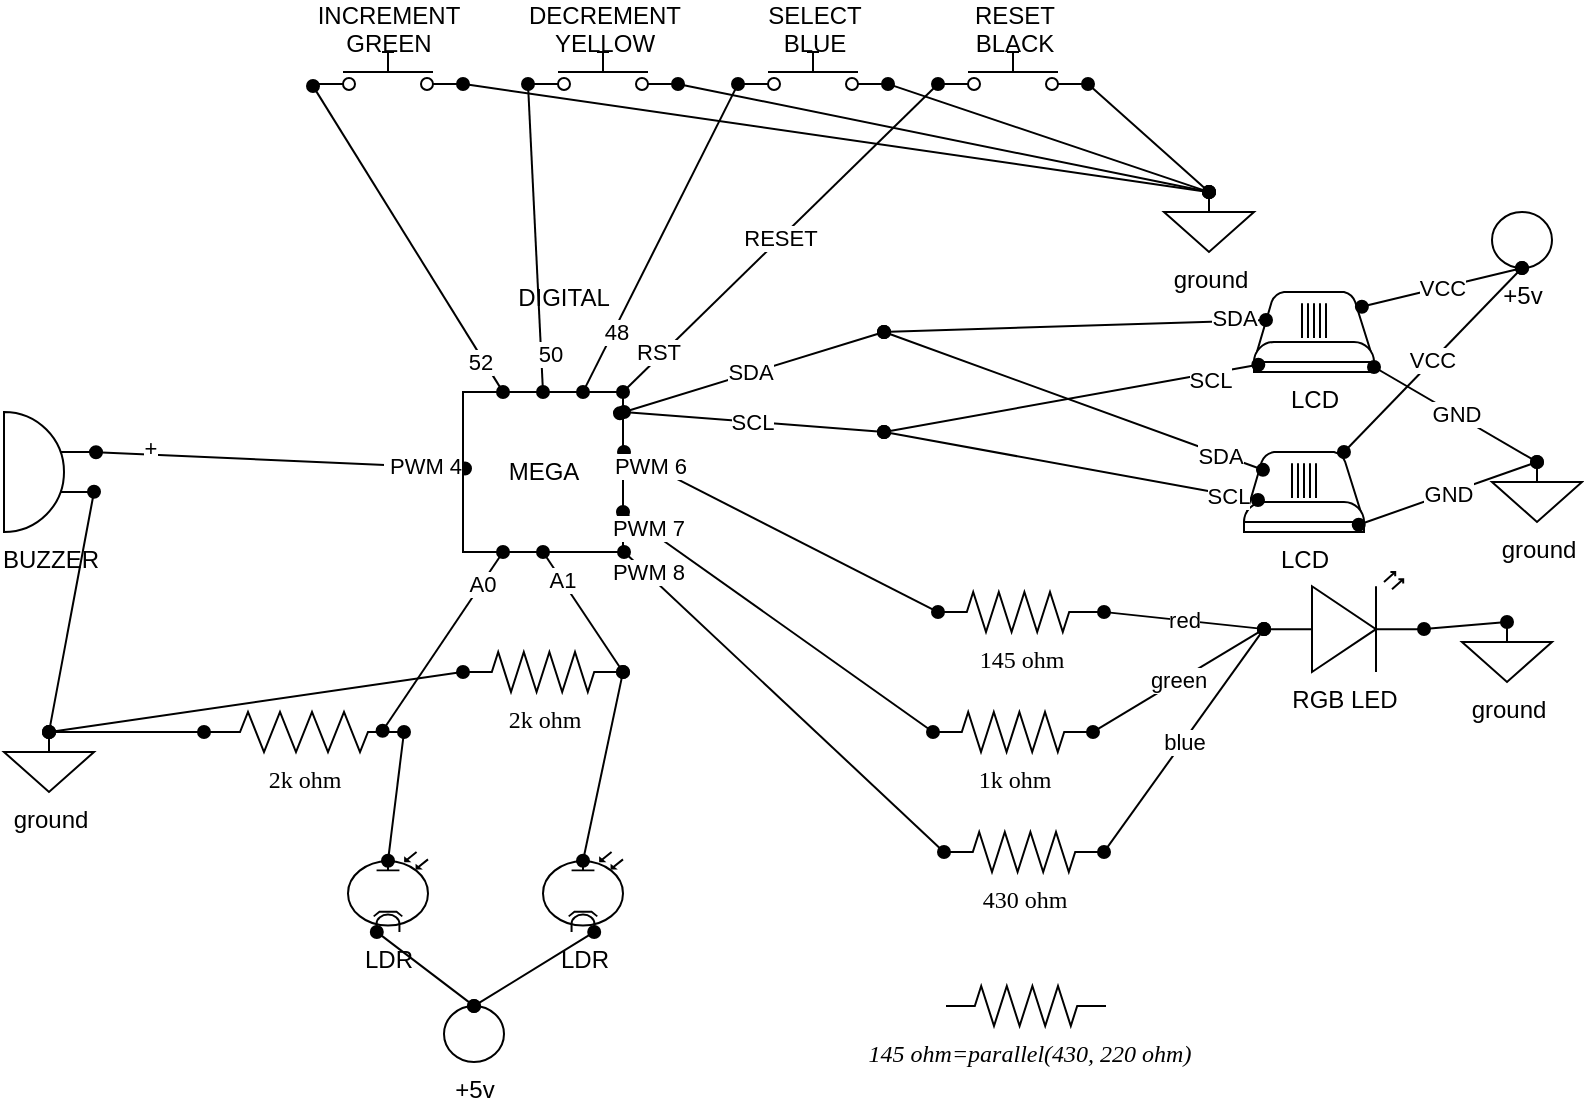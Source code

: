 <mxfile version="26.0.7">
  <diagram name="Page-1" id="7e0a89b8-554c-2b80-1dc8-d5c74ca68de4">
    <mxGraphModel dx="786" dy="455" grid="1" gridSize="10" guides="1" tooltips="1" connect="1" arrows="1" fold="1" page="1" pageScale="1" pageWidth="1100" pageHeight="850" background="none" math="0" shadow="0">
      <root>
        <mxCell id="0" />
        <mxCell id="1" parent="0" />
        <mxCell id="hghtYMn4fOt6xb_53WXP-1" value="MEGA" style="whiteSpace=wrap;html=1;aspect=fixed;" parent="1" vertex="1">
          <mxGeometry x="269.5" y="210" width="80" height="80" as="geometry" />
        </mxCell>
        <mxCell id="hghtYMn4fOt6xb_53WXP-10" value="" style="rounded=0;orthogonalLoop=1;jettySize=auto;html=1;startArrow=oval;startFill=1;endArrow=oval;endFill=1;exitX=0;exitY=0.8;exitDx=0;exitDy=0;entryX=0.25;entryY=0;entryDx=0;entryDy=0;" parent="1" target="hghtYMn4fOt6xb_53WXP-1" edge="1">
          <mxGeometry x="0.05" y="-5" relative="1" as="geometry">
            <mxPoint x="194.5" y="57" as="sourcePoint" />
            <mxPoint x="290" y="190" as="targetPoint" />
            <mxPoint as="offset" />
          </mxGeometry>
        </mxCell>
        <mxCell id="hghtYMn4fOt6xb_53WXP-89" value="52" style="edgeLabel;html=1;align=center;verticalAlign=middle;resizable=0;points=[];" parent="hghtYMn4fOt6xb_53WXP-10" vertex="1" connectable="0">
          <mxGeometry x="0.785" y="-2" relative="1" as="geometry">
            <mxPoint as="offset" />
          </mxGeometry>
        </mxCell>
        <mxCell id="hghtYMn4fOt6xb_53WXP-3" value="INCREMENT&lt;div&gt;GREEN&lt;br&gt;&lt;div&gt;&lt;br&gt;&lt;/div&gt;&lt;div&gt;&lt;br&gt;&lt;/div&gt;&lt;div&gt;&lt;br&gt;&lt;/div&gt;&lt;/div&gt;" style="html=1;shape=mxgraph.electrical.electro-mechanical.pushbutton;aspect=fixed;elSwitchState=off;" parent="1" vertex="1">
          <mxGeometry x="194.5" y="40" width="75" height="20" as="geometry" />
        </mxCell>
        <mxCell id="hghtYMn4fOt6xb_53WXP-4" value="DECREMENT&lt;div&gt;YELLOW&lt;br&gt;&lt;div&gt;&lt;br&gt;&lt;/div&gt;&lt;div&gt;&lt;br&gt;&lt;/div&gt;&lt;div&gt;&lt;br&gt;&lt;/div&gt;&lt;/div&gt;" style="html=1;shape=mxgraph.electrical.electro-mechanical.pushbutton;aspect=fixed;elSwitchState=off;" parent="1" vertex="1">
          <mxGeometry x="302" y="40" width="75" height="20" as="geometry" />
        </mxCell>
        <mxCell id="hghtYMn4fOt6xb_53WXP-5" value="SELECT&lt;div&gt;BLUE&lt;/div&gt;&lt;div&gt;&lt;br&gt;&lt;/div&gt;&lt;div&gt;&lt;br&gt;&lt;/div&gt;&lt;div&gt;&lt;br&gt;&lt;/div&gt;" style="html=1;shape=mxgraph.electrical.electro-mechanical.pushbutton;aspect=fixed;elSwitchState=off;" parent="1" vertex="1">
          <mxGeometry x="407" y="40" width="75" height="20" as="geometry" />
        </mxCell>
        <mxCell id="hghtYMn4fOt6xb_53WXP-6" value="RESET&lt;div&gt;BLACK&lt;/div&gt;&lt;div&gt;&lt;br&gt;&lt;/div&gt;&lt;div&gt;&lt;br&gt;&lt;/div&gt;&lt;div&gt;&lt;br&gt;&lt;/div&gt;" style="html=1;shape=mxgraph.electrical.electro-mechanical.pushbutton;aspect=fixed;elSwitchState=off;" parent="1" vertex="1">
          <mxGeometry x="507" y="40" width="75" height="20" as="geometry" />
        </mxCell>
        <mxCell id="hghtYMn4fOt6xb_53WXP-7" value="LCD" style="verticalLabelPosition=bottom;html=1;verticalAlign=top;align=center;shape=mxgraph.floorplan.crt_tv;" parent="1" vertex="1">
          <mxGeometry x="660" y="240" width="60" height="40" as="geometry" />
        </mxCell>
        <mxCell id="hghtYMn4fOt6xb_53WXP-8" value="LCD" style="verticalLabelPosition=bottom;html=1;verticalAlign=top;align=center;shape=mxgraph.floorplan.crt_tv;" parent="1" vertex="1">
          <mxGeometry x="665" y="160" width="60" height="40" as="geometry" />
        </mxCell>
        <mxCell id="hghtYMn4fOt6xb_53WXP-9" style="rounded=0;orthogonalLoop=1;jettySize=auto;html=1;exitX=1;exitY=0.8;exitDx=0;exitDy=0;entryX=0.5;entryY=0;entryDx=0;entryDy=0;entryPerimeter=0;startArrow=oval;startFill=1;endArrow=oval;endFill=1;" parent="1" source="hghtYMn4fOt6xb_53WXP-3" target="hghtYMn4fOt6xb_53WXP-12" edge="1">
          <mxGeometry relative="1" as="geometry" />
        </mxCell>
        <mxCell id="hghtYMn4fOt6xb_53WXP-12" value="ground" style="pointerEvents=1;verticalLabelPosition=bottom;shadow=0;dashed=0;align=center;html=1;verticalAlign=top;shape=mxgraph.electrical.signal_sources.signal_ground;" parent="1" vertex="1">
          <mxGeometry x="620" y="110" width="45" height="30" as="geometry" />
        </mxCell>
        <mxCell id="hghtYMn4fOt6xb_53WXP-13" style="rounded=0;orthogonalLoop=1;jettySize=auto;html=1;exitX=1;exitY=0.8;exitDx=0;exitDy=0;entryX=0.5;entryY=0;entryDx=0;entryDy=0;entryPerimeter=0;startArrow=oval;startFill=1;endArrow=oval;endFill=1;" parent="1" source="hghtYMn4fOt6xb_53WXP-4" target="hghtYMn4fOt6xb_53WXP-12" edge="1">
          <mxGeometry relative="1" as="geometry" />
        </mxCell>
        <mxCell id="hghtYMn4fOt6xb_53WXP-14" style="rounded=0;orthogonalLoop=1;jettySize=auto;html=1;entryX=0.5;entryY=0;entryDx=0;entryDy=0;entryPerimeter=0;exitX=1;exitY=0.8;exitDx=0;exitDy=0;startArrow=oval;startFill=1;endArrow=oval;endFill=1;" parent="1" source="hghtYMn4fOt6xb_53WXP-5" target="hghtYMn4fOt6xb_53WXP-12" edge="1">
          <mxGeometry relative="1" as="geometry">
            <mxPoint x="430" y="70" as="sourcePoint" />
          </mxGeometry>
        </mxCell>
        <mxCell id="hghtYMn4fOt6xb_53WXP-15" style="rounded=0;orthogonalLoop=1;jettySize=auto;html=1;entryX=0.5;entryY=0;entryDx=0;entryDy=0;entryPerimeter=0;exitX=1;exitY=0.8;exitDx=0;exitDy=0;endArrow=oval;endFill=1;startArrow=oval;startFill=1;" parent="1" source="hghtYMn4fOt6xb_53WXP-6" target="hghtYMn4fOt6xb_53WXP-12" edge="1">
          <mxGeometry relative="1" as="geometry">
            <mxPoint x="523" y="60" as="sourcePoint" />
          </mxGeometry>
        </mxCell>
        <mxCell id="hghtYMn4fOt6xb_53WXP-16" value="" style="rounded=0;orthogonalLoop=1;jettySize=auto;html=1;startArrow=oval;startFill=1;endArrow=oval;endFill=1;exitX=0;exitY=0.8;exitDx=0;exitDy=0;entryX=0.5;entryY=0;entryDx=0;entryDy=0;" parent="1" source="hghtYMn4fOt6xb_53WXP-4" target="hghtYMn4fOt6xb_53WXP-1" edge="1">
          <mxGeometry relative="1" as="geometry">
            <mxPoint x="205" y="66" as="sourcePoint" />
            <mxPoint x="140" y="200" as="targetPoint" />
          </mxGeometry>
        </mxCell>
        <mxCell id="hghtYMn4fOt6xb_53WXP-90" value="50" style="edgeLabel;html=1;align=center;verticalAlign=middle;resizable=0;points=[];" parent="hghtYMn4fOt6xb_53WXP-16" vertex="1" connectable="0">
          <mxGeometry x="0.751" y="4" relative="1" as="geometry">
            <mxPoint as="offset" />
          </mxGeometry>
        </mxCell>
        <mxCell id="hghtYMn4fOt6xb_53WXP-17" value="" style="rounded=0;orthogonalLoop=1;jettySize=auto;html=1;startArrow=oval;startFill=1;endArrow=oval;endFill=1;exitX=0;exitY=0.8;exitDx=0;exitDy=0;entryX=0.75;entryY=0;entryDx=0;entryDy=0;" parent="1" source="hghtYMn4fOt6xb_53WXP-5" target="hghtYMn4fOt6xb_53WXP-1" edge="1">
          <mxGeometry relative="1" as="geometry">
            <mxPoint x="312" y="66" as="sourcePoint" />
            <mxPoint x="160" y="210" as="targetPoint" />
            <Array as="points" />
          </mxGeometry>
        </mxCell>
        <mxCell id="hghtYMn4fOt6xb_53WXP-91" value="48" style="edgeLabel;html=1;align=center;verticalAlign=middle;resizable=0;points=[];" parent="hghtYMn4fOt6xb_53WXP-17" vertex="1" connectable="0">
          <mxGeometry x="0.6" y="1" relative="1" as="geometry">
            <mxPoint as="offset" />
          </mxGeometry>
        </mxCell>
        <mxCell id="hghtYMn4fOt6xb_53WXP-18" value="RESET" style="rounded=0;orthogonalLoop=1;jettySize=auto;html=1;startArrow=oval;startFill=1;endArrow=oval;endFill=1;exitX=0;exitY=0.8;exitDx=0;exitDy=0;entryX=1;entryY=0;entryDx=0;entryDy=0;" parent="1" source="hghtYMn4fOt6xb_53WXP-6" target="hghtYMn4fOt6xb_53WXP-1" edge="1">
          <mxGeometry relative="1" as="geometry">
            <mxPoint x="417" y="66" as="sourcePoint" />
            <mxPoint x="160" y="220" as="targetPoint" />
          </mxGeometry>
        </mxCell>
        <mxCell id="4ItP4Ga4wL2cA399L4YC-3" value="RST" style="edgeLabel;html=1;align=center;verticalAlign=middle;resizable=0;points=[];" vertex="1" connectable="0" parent="hghtYMn4fOt6xb_53WXP-18">
          <mxGeometry x="0.757" y="-2" relative="1" as="geometry">
            <mxPoint as="offset" />
          </mxGeometry>
        </mxCell>
        <mxCell id="hghtYMn4fOt6xb_53WXP-25" value="BUZZER" style="pointerEvents=1;verticalLabelPosition=bottom;shadow=0;dashed=0;align=center;html=1;verticalAlign=top;shape=mxgraph.electrical.electro-mechanical.buzzer;" parent="1" vertex="1">
          <mxGeometry x="40" y="220" width="45" height="60" as="geometry" />
        </mxCell>
        <mxCell id="hghtYMn4fOt6xb_53WXP-26" value="ground" style="pointerEvents=1;verticalLabelPosition=bottom;shadow=0;dashed=0;align=center;html=1;verticalAlign=top;shape=mxgraph.electrical.signal_sources.signal_ground;" parent="1" vertex="1">
          <mxGeometry x="40" y="380" width="45" height="30" as="geometry" />
        </mxCell>
        <mxCell id="hghtYMn4fOt6xb_53WXP-27" value="" style="rounded=0;orthogonalLoop=1;jettySize=auto;html=1;entryX=0.5;entryY=0;entryDx=0;entryDy=0;startArrow=oval;startFill=1;endArrow=oval;endFill=1;exitX=1;exitY=0.665;exitDx=0;exitDy=0;exitPerimeter=0;entryPerimeter=0;" parent="1" source="hghtYMn4fOt6xb_53WXP-25" target="hghtYMn4fOt6xb_53WXP-26" edge="1">
          <mxGeometry x="-0.007" relative="1" as="geometry">
            <mxPoint x="204.5" y="67" as="sourcePoint" />
            <mxPoint x="200" y="211" as="targetPoint" />
            <mxPoint as="offset" />
          </mxGeometry>
        </mxCell>
        <mxCell id="hghtYMn4fOt6xb_53WXP-28" value="" style="rounded=0;orthogonalLoop=1;jettySize=auto;html=1;startArrow=oval;startFill=1;endArrow=oval;endFill=1;exitX=1;exitY=0.335;exitDx=0;exitDy=0;exitPerimeter=0;" parent="1" edge="1">
          <mxGeometry x="-0.007" relative="1" as="geometry">
            <mxPoint x="86" y="240.1" as="sourcePoint" />
            <mxPoint x="270.5" y="248.236" as="targetPoint" />
            <mxPoint as="offset" />
          </mxGeometry>
        </mxCell>
        <mxCell id="hghtYMn4fOt6xb_53WXP-87" value="+" style="edgeLabel;html=1;align=center;verticalAlign=middle;resizable=0;points=[];" parent="hghtYMn4fOt6xb_53WXP-28" vertex="1" connectable="0">
          <mxGeometry x="-0.715" y="4" relative="1" as="geometry">
            <mxPoint as="offset" />
          </mxGeometry>
        </mxCell>
        <mxCell id="hghtYMn4fOt6xb_53WXP-88" value="&amp;nbsp;PWM 4" style="edgeLabel;html=1;align=center;verticalAlign=middle;resizable=0;points=[];" parent="hghtYMn4fOt6xb_53WXP-28" vertex="1" connectable="0">
          <mxGeometry x="0.779" y="1" relative="1" as="geometry">
            <mxPoint x="-2" as="offset" />
          </mxGeometry>
        </mxCell>
        <mxCell id="hghtYMn4fOt6xb_53WXP-29" value="LDR" style="verticalLabelPosition=bottom;shadow=0;dashed=0;align=center;html=1;verticalAlign=top;shape=mxgraph.electrical.thermionic_devices.photocell;" parent="1" vertex="1">
          <mxGeometry x="212" y="440" width="40" height="40" as="geometry" />
        </mxCell>
        <mxCell id="hghtYMn4fOt6xb_53WXP-30" value="LDR" style="verticalLabelPosition=bottom;shadow=0;dashed=0;align=center;html=1;verticalAlign=top;shape=mxgraph.electrical.thermionic_devices.photocell;" parent="1" vertex="1">
          <mxGeometry x="309.5" y="440" width="40" height="40" as="geometry" />
        </mxCell>
        <mxCell id="hghtYMn4fOt6xb_53WXP-31" value="+5v" style="verticalLabelPosition=bottom;shadow=0;dashed=0;align=center;html=1;verticalAlign=top;strokeWidth=1;shape=ellipse;perimeter=ellipsePerimeter;" parent="1" vertex="1">
          <mxGeometry x="260" y="517" width="30" height="28" as="geometry" />
        </mxCell>
        <mxCell id="hghtYMn4fOt6xb_53WXP-35" value="" style="rounded=0;orthogonalLoop=1;jettySize=auto;html=1;entryX=0.5;entryY=0;entryDx=0;entryDy=0;startArrow=oval;startFill=1;endArrow=oval;endFill=1;exitX=0.64;exitY=1;exitDx=0;exitDy=0;exitPerimeter=0;" parent="1" source="hghtYMn4fOt6xb_53WXP-30" target="hghtYMn4fOt6xb_53WXP-31" edge="1">
          <mxGeometry x="-0.007" relative="1" as="geometry">
            <mxPoint x="124.5" y="352" as="sourcePoint" />
            <mxPoint x="122.5" y="392" as="targetPoint" />
            <mxPoint as="offset" />
          </mxGeometry>
        </mxCell>
        <mxCell id="hghtYMn4fOt6xb_53WXP-37" value="" style="rounded=0;orthogonalLoop=1;jettySize=auto;html=1;entryX=0.5;entryY=0;entryDx=0;entryDy=0;startArrow=oval;startFill=1;endArrow=oval;endFill=1;exitX=0.36;exitY=1;exitDx=0;exitDy=0;exitPerimeter=0;" parent="1" source="hghtYMn4fOt6xb_53WXP-29" target="hghtYMn4fOt6xb_53WXP-31" edge="1">
          <mxGeometry x="-0.007" relative="1" as="geometry">
            <mxPoint x="319.5" y="442" as="sourcePoint" />
            <mxPoint x="344.5" y="492" as="targetPoint" />
            <mxPoint as="offset" />
          </mxGeometry>
        </mxCell>
        <mxCell id="hghtYMn4fOt6xb_53WXP-38" value="2k ohm" style="verticalLabelPosition=bottom;shadow=0;dashed=0;align=center;html=1;verticalAlign=top;strokeWidth=1;shape=mxgraph.electrical.resistors.resistor_2;rounded=1;comic=0;labelBackgroundColor=none;fontFamily=Verdana;fontSize=12;" parent="1" vertex="1">
          <mxGeometry x="269.5" y="340" width="80" height="20" as="geometry" />
        </mxCell>
        <mxCell id="hghtYMn4fOt6xb_53WXP-40" value="" style="rounded=0;orthogonalLoop=1;jettySize=auto;html=1;entryX=0;entryY=0.5;entryDx=0;entryDy=0;startArrow=oval;startFill=1;endArrow=oval;endFill=1;exitX=0.5;exitY=0;exitDx=0;exitDy=0;exitPerimeter=0;entryPerimeter=0;jumpStyle=none;" parent="1" source="hghtYMn4fOt6xb_53WXP-26" target="hghtYMn4fOt6xb_53WXP-38" edge="1">
          <mxGeometry x="-0.007" relative="1" as="geometry">
            <mxPoint x="320" y="442" as="sourcePoint" />
            <mxPoint x="345" y="492" as="targetPoint" />
            <mxPoint as="offset" />
          </mxGeometry>
        </mxCell>
        <mxCell id="hghtYMn4fOt6xb_53WXP-41" value="red" style="rounded=0;orthogonalLoop=1;jettySize=auto;html=1;entryX=0;entryY=0.57;entryDx=0;entryDy=0;startArrow=oval;startFill=1;endArrow=oval;endFill=1;entryPerimeter=0;" parent="1" target="hghtYMn4fOt6xb_53WXP-56" edge="1">
          <mxGeometry x="-0.007" relative="1" as="geometry">
            <mxPoint x="590" y="320" as="sourcePoint" />
            <mxPoint x="682.5" y="450" as="targetPoint" />
            <mxPoint as="offset" />
          </mxGeometry>
        </mxCell>
        <mxCell id="hghtYMn4fOt6xb_53WXP-43" value="" style="rounded=0;orthogonalLoop=1;jettySize=auto;html=1;entryX=0;entryY=0.5;entryDx=0;entryDy=0;startArrow=oval;startFill=1;endArrow=oval;endFill=1;entryPerimeter=0;" parent="1" target="hghtYMn4fOt6xb_53WXP-59" edge="1">
          <mxGeometry x="-0.007" relative="1" as="geometry">
            <mxPoint x="350" y="240" as="sourcePoint" />
            <mxPoint x="461" y="335" as="targetPoint" />
            <mxPoint as="offset" />
          </mxGeometry>
        </mxCell>
        <mxCell id="hghtYMn4fOt6xb_53WXP-92" value="PWM 6" style="edgeLabel;html=1;align=center;verticalAlign=middle;resizable=0;points=[];" parent="hghtYMn4fOt6xb_53WXP-43" vertex="1" connectable="0">
          <mxGeometry x="-0.798" y="2" relative="1" as="geometry">
            <mxPoint x="-4" as="offset" />
          </mxGeometry>
        </mxCell>
        <mxCell id="hghtYMn4fOt6xb_53WXP-44" value="" style="rounded=0;orthogonalLoop=1;jettySize=auto;html=1;startArrow=oval;startFill=1;endArrow=oval;endFill=1;entryX=0.893;entryY=0.467;entryDx=0;entryDy=0;entryPerimeter=0;exitX=0.25;exitY=1;exitDx=0;exitDy=0;" parent="1" source="hghtYMn4fOt6xb_53WXP-1" target="hghtYMn4fOt6xb_53WXP-49" edge="1">
          <mxGeometry x="-0.001" relative="1" as="geometry">
            <mxPoint x="270" y="280" as="sourcePoint" />
            <mxPoint x="230" y="330" as="targetPoint" />
            <mxPoint as="offset" />
          </mxGeometry>
        </mxCell>
        <mxCell id="hghtYMn4fOt6xb_53WXP-95" value="A0" style="edgeLabel;html=1;align=center;verticalAlign=middle;resizable=0;points=[];" parent="hghtYMn4fOt6xb_53WXP-44" vertex="1" connectable="0">
          <mxGeometry x="-0.649" relative="1" as="geometry">
            <mxPoint as="offset" />
          </mxGeometry>
        </mxCell>
        <mxCell id="hghtYMn4fOt6xb_53WXP-45" value="" style="rounded=0;orthogonalLoop=1;jettySize=auto;html=1;entryX=1;entryY=0.5;entryDx=0;entryDy=0;startArrow=oval;startFill=1;endArrow=oval;endFill=1;exitX=0.5;exitY=1;exitDx=0;exitDy=0;entryPerimeter=0;" parent="1" source="hghtYMn4fOt6xb_53WXP-1" target="hghtYMn4fOt6xb_53WXP-38" edge="1">
          <mxGeometry x="-0.002" relative="1" as="geometry">
            <mxPoint x="130" y="456" as="sourcePoint" />
            <mxPoint x="155" y="506" as="targetPoint" />
            <Array as="points" />
            <mxPoint as="offset" />
          </mxGeometry>
        </mxCell>
        <mxCell id="hghtYMn4fOt6xb_53WXP-96" value="A1" style="edgeLabel;html=1;align=center;verticalAlign=middle;resizable=0;points=[];" parent="hghtYMn4fOt6xb_53WXP-45" vertex="1" connectable="0">
          <mxGeometry x="-0.518" y="1" relative="1" as="geometry">
            <mxPoint x="-1" as="offset" />
          </mxGeometry>
        </mxCell>
        <mxCell id="hghtYMn4fOt6xb_53WXP-46" value="" style="rounded=0;orthogonalLoop=1;jettySize=auto;html=1;entryX=0.5;entryY=0.11;entryDx=0;entryDy=0;startArrow=oval;startFill=1;endArrow=oval;endFill=1;exitX=1;exitY=0.5;exitDx=0;exitDy=0;exitPerimeter=0;entryPerimeter=0;" parent="1" source="hghtYMn4fOt6xb_53WXP-38" target="hghtYMn4fOt6xb_53WXP-30" edge="1">
          <mxGeometry x="-0.007" relative="1" as="geometry">
            <mxPoint x="140" y="466" as="sourcePoint" />
            <mxPoint x="165" y="516" as="targetPoint" />
            <mxPoint as="offset" />
          </mxGeometry>
        </mxCell>
        <mxCell id="hghtYMn4fOt6xb_53WXP-47" value="" style="rounded=0;orthogonalLoop=1;jettySize=auto;html=1;entryX=0.5;entryY=0.11;entryDx=0;entryDy=0;startArrow=oval;startFill=1;endArrow=oval;endFill=1;entryPerimeter=0;exitX=1;exitY=0.5;exitDx=0;exitDy=0;exitPerimeter=0;" parent="1" source="hghtYMn4fOt6xb_53WXP-49" target="hghtYMn4fOt6xb_53WXP-29" edge="1">
          <mxGeometry x="-0.007" relative="1" as="geometry">
            <mxPoint x="160" y="470" as="sourcePoint" />
            <mxPoint x="185" y="520" as="targetPoint" />
            <mxPoint as="offset" />
          </mxGeometry>
        </mxCell>
        <mxCell id="hghtYMn4fOt6xb_53WXP-48" value="" style="rounded=0;orthogonalLoop=1;jettySize=auto;html=1;startArrow=oval;startFill=1;endArrow=oval;endFill=1;exitX=0.5;exitY=0;exitDx=0;exitDy=0;exitPerimeter=0;entryX=0;entryY=0.5;entryDx=0;entryDy=0;entryPerimeter=0;" parent="1" source="hghtYMn4fOt6xb_53WXP-26" target="hghtYMn4fOt6xb_53WXP-49" edge="1">
          <mxGeometry x="-0.007" relative="1" as="geometry">
            <mxPoint x="150" y="476" as="sourcePoint" />
            <mxPoint x="175" y="526" as="targetPoint" />
            <mxPoint as="offset" />
          </mxGeometry>
        </mxCell>
        <mxCell id="hghtYMn4fOt6xb_53WXP-49" value="2k ohm" style="verticalLabelPosition=bottom;shadow=0;dashed=0;align=center;html=1;verticalAlign=top;strokeWidth=1;shape=mxgraph.electrical.resistors.resistor_2;rounded=1;comic=0;labelBackgroundColor=none;fontFamily=Verdana;fontSize=12;" parent="1" vertex="1">
          <mxGeometry x="140" y="370" width="100" height="20" as="geometry" />
        </mxCell>
        <mxCell id="hghtYMn4fOt6xb_53WXP-56" value="RGB LED" style="verticalLabelPosition=bottom;shadow=0;dashed=0;align=center;html=1;verticalAlign=top;shape=mxgraph.electrical.opto_electronics.led_2;pointerEvents=1;" parent="1" vertex="1">
          <mxGeometry x="670" y="300" width="80" height="50" as="geometry" />
        </mxCell>
        <mxCell id="hghtYMn4fOt6xb_53WXP-57" value="ground" style="pointerEvents=1;verticalLabelPosition=bottom;shadow=0;dashed=0;align=center;html=1;verticalAlign=top;shape=mxgraph.electrical.signal_sources.signal_ground;" parent="1" vertex="1">
          <mxGeometry x="769" y="325" width="45" height="30" as="geometry" />
        </mxCell>
        <mxCell id="hghtYMn4fOt6xb_53WXP-58" value="" style="rounded=0;orthogonalLoop=1;jettySize=auto;html=1;entryX=0.5;entryY=0;entryDx=0;entryDy=0;startArrow=oval;startFill=1;endArrow=oval;endFill=1;exitX=1;exitY=0.57;exitDx=0;exitDy=0;exitPerimeter=0;entryPerimeter=0;" parent="1" source="hghtYMn4fOt6xb_53WXP-56" target="hghtYMn4fOt6xb_53WXP-57" edge="1">
          <mxGeometry x="-0.007" relative="1" as="geometry">
            <mxPoint x="319" y="381" as="sourcePoint" />
            <mxPoint x="344" y="431" as="targetPoint" />
            <mxPoint as="offset" />
          </mxGeometry>
        </mxCell>
        <mxCell id="hghtYMn4fOt6xb_53WXP-59" value="&amp;nbsp;145 ohm" style="verticalLabelPosition=bottom;shadow=0;dashed=0;align=center;html=1;verticalAlign=top;strokeWidth=1;shape=mxgraph.electrical.resistors.resistor_2;rounded=1;comic=0;labelBackgroundColor=none;fontFamily=Verdana;fontSize=12;" parent="1" vertex="1">
          <mxGeometry x="507" y="310" width="80" height="20" as="geometry" />
        </mxCell>
        <mxCell id="hghtYMn4fOt6xb_53WXP-60" value="1k ohm" style="verticalLabelPosition=bottom;shadow=0;dashed=0;align=center;html=1;verticalAlign=top;strokeWidth=1;shape=mxgraph.electrical.resistors.resistor_2;rounded=1;comic=0;labelBackgroundColor=none;fontFamily=Verdana;fontSize=12;" parent="1" vertex="1">
          <mxGeometry x="504.5" y="370" width="80" height="20" as="geometry" />
        </mxCell>
        <mxCell id="hghtYMn4fOt6xb_53WXP-61" value="430 ohm" style="verticalLabelPosition=bottom;shadow=0;dashed=0;align=center;html=1;verticalAlign=top;strokeWidth=1;shape=mxgraph.electrical.resistors.resistor_2;rounded=1;comic=0;labelBackgroundColor=none;fontFamily=Verdana;fontSize=12;" parent="1" vertex="1">
          <mxGeometry x="510" y="430" width="80" height="20" as="geometry" />
        </mxCell>
        <mxCell id="hghtYMn4fOt6xb_53WXP-62" value="" style="rounded=0;orthogonalLoop=1;jettySize=auto;html=1;entryX=0;entryY=0.5;entryDx=0;entryDy=0;startArrow=oval;startFill=1;endArrow=oval;endFill=1;entryPerimeter=0;exitX=1;exitY=0.75;exitDx=0;exitDy=0;" parent="1" source="hghtYMn4fOt6xb_53WXP-1" target="hghtYMn4fOt6xb_53WXP-60" edge="1">
          <mxGeometry x="-0.007" relative="1" as="geometry">
            <mxPoint x="350" y="250" as="sourcePoint" />
            <mxPoint x="517" y="330" as="targetPoint" />
            <mxPoint as="offset" />
          </mxGeometry>
        </mxCell>
        <mxCell id="hghtYMn4fOt6xb_53WXP-93" value="PWM 7" style="edgeLabel;html=1;align=center;verticalAlign=middle;resizable=0;points=[];" parent="hghtYMn4fOt6xb_53WXP-62" vertex="1" connectable="0">
          <mxGeometry x="-0.842" relative="1" as="geometry">
            <mxPoint y="-1" as="offset" />
          </mxGeometry>
        </mxCell>
        <mxCell id="hghtYMn4fOt6xb_53WXP-63" value="" style="rounded=0;orthogonalLoop=1;jettySize=auto;html=1;entryX=0;entryY=0.5;entryDx=0;entryDy=0;startArrow=oval;startFill=1;endArrow=oval;endFill=1;entryPerimeter=0;" parent="1" target="hghtYMn4fOt6xb_53WXP-61" edge="1">
          <mxGeometry x="-0.007" relative="1" as="geometry">
            <mxPoint x="350" y="290" as="sourcePoint" />
            <mxPoint x="515" y="390" as="targetPoint" />
            <mxPoint as="offset" />
          </mxGeometry>
        </mxCell>
        <mxCell id="hghtYMn4fOt6xb_53WXP-94" value="PWM 8" style="edgeLabel;html=1;align=center;verticalAlign=middle;resizable=0;points=[];" parent="hghtYMn4fOt6xb_53WXP-63" vertex="1" connectable="0">
          <mxGeometry x="-0.853" relative="1" as="geometry">
            <mxPoint y="-1" as="offset" />
          </mxGeometry>
        </mxCell>
        <mxCell id="hghtYMn4fOt6xb_53WXP-64" value="green" style="rounded=0;orthogonalLoop=1;jettySize=auto;html=1;entryX=0;entryY=0.57;entryDx=0;entryDy=0;startArrow=oval;startFill=1;endArrow=oval;endFill=1;exitX=1;exitY=0.5;exitDx=0;exitDy=0;exitPerimeter=0;entryPerimeter=0;" parent="1" source="hghtYMn4fOt6xb_53WXP-60" target="hghtYMn4fOt6xb_53WXP-56" edge="1">
          <mxGeometry x="-0.007" relative="1" as="geometry">
            <mxPoint x="667.5" y="410" as="sourcePoint" />
            <mxPoint x="692.5" y="460" as="targetPoint" />
            <mxPoint as="offset" />
          </mxGeometry>
        </mxCell>
        <mxCell id="hghtYMn4fOt6xb_53WXP-65" value="blue" style="rounded=0;orthogonalLoop=1;jettySize=auto;html=1;entryX=0;entryY=0.57;entryDx=0;entryDy=0;startArrow=oval;startFill=1;endArrow=oval;endFill=1;exitX=1;exitY=0.5;exitDx=0;exitDy=0;exitPerimeter=0;entryPerimeter=0;" parent="1" source="hghtYMn4fOt6xb_53WXP-61" target="hghtYMn4fOt6xb_53WXP-56" edge="1">
          <mxGeometry x="-0.007" relative="1" as="geometry">
            <mxPoint x="677.5" y="420" as="sourcePoint" />
            <mxPoint x="702.5" y="470" as="targetPoint" />
            <mxPoint as="offset" />
          </mxGeometry>
        </mxCell>
        <mxCell id="hghtYMn4fOt6xb_53WXP-73" value="SDA" style="rounded=0;orthogonalLoop=1;jettySize=auto;html=1;startArrow=oval;startFill=1;endArrow=oval;endFill=1;exitX=0.981;exitY=0.133;exitDx=0;exitDy=0;exitPerimeter=0;" parent="1" source="hghtYMn4fOt6xb_53WXP-1" edge="1">
          <mxGeometry x="-0.007" relative="1" as="geometry">
            <mxPoint x="358" y="268" as="sourcePoint" />
            <mxPoint x="480" y="180" as="targetPoint" />
            <mxPoint as="offset" />
          </mxGeometry>
        </mxCell>
        <mxCell id="hghtYMn4fOt6xb_53WXP-74" value="SCL" style="rounded=0;orthogonalLoop=1;jettySize=auto;html=1;startArrow=oval;startFill=1;endArrow=oval;endFill=1;" parent="1" edge="1">
          <mxGeometry x="-0.007" relative="1" as="geometry">
            <mxPoint x="350" y="220" as="sourcePoint" />
            <mxPoint x="480" y="230" as="targetPoint" />
            <mxPoint as="offset" />
          </mxGeometry>
        </mxCell>
        <mxCell id="hghtYMn4fOt6xb_53WXP-75" value="ground" style="pointerEvents=1;verticalLabelPosition=bottom;shadow=0;dashed=0;align=center;html=1;verticalAlign=top;shape=mxgraph.electrical.signal_sources.signal_ground;" parent="1" vertex="1">
          <mxGeometry x="784" y="245" width="45" height="30" as="geometry" />
        </mxCell>
        <mxCell id="hghtYMn4fOt6xb_53WXP-76" value="+5v" style="verticalLabelPosition=bottom;shadow=0;dashed=0;align=center;html=1;verticalAlign=top;strokeWidth=1;shape=ellipse;perimeter=ellipsePerimeter;" parent="1" vertex="1">
          <mxGeometry x="784" y="120" width="30" height="28" as="geometry" />
        </mxCell>
        <mxCell id="hghtYMn4fOt6xb_53WXP-77" value="GND" style="rounded=0;orthogonalLoop=1;jettySize=auto;html=1;startArrow=oval;startFill=1;endArrow=oval;endFill=1;entryX=0.5;entryY=0;entryDx=0;entryDy=0;entryPerimeter=0;exitX=0.956;exitY=0.909;exitDx=0;exitDy=0;exitPerimeter=0;" parent="1" source="hghtYMn4fOt6xb_53WXP-7" target="hghtYMn4fOt6xb_53WXP-75" edge="1">
          <mxGeometry x="-0.007" relative="1" as="geometry">
            <mxPoint x="730" y="270" as="sourcePoint" />
            <mxPoint x="490" y="240" as="targetPoint" />
            <mxPoint as="offset" />
          </mxGeometry>
        </mxCell>
        <mxCell id="hghtYMn4fOt6xb_53WXP-78" value="GND" style="rounded=0;orthogonalLoop=1;jettySize=auto;html=1;startArrow=oval;startFill=1;endArrow=oval;endFill=1;entryX=0.5;entryY=0;entryDx=0;entryDy=0;entryPerimeter=0;" parent="1" source="hghtYMn4fOt6xb_53WXP-8" target="hghtYMn4fOt6xb_53WXP-75" edge="1">
          <mxGeometry x="-0.007" relative="1" as="geometry">
            <mxPoint x="722" y="270" as="sourcePoint" />
            <mxPoint x="760" y="240" as="targetPoint" />
            <mxPoint as="offset" />
          </mxGeometry>
        </mxCell>
        <mxCell id="hghtYMn4fOt6xb_53WXP-79" value="VCC" style="rounded=0;orthogonalLoop=1;jettySize=auto;html=1;startArrow=oval;startFill=1;endArrow=oval;endFill=1;entryX=0.5;entryY=1;entryDx=0;entryDy=0;exitX=0.833;exitY=0;exitDx=0;exitDy=0;exitPerimeter=0;" parent="1" source="hghtYMn4fOt6xb_53WXP-7" target="hghtYMn4fOt6xb_53WXP-76" edge="1">
          <mxGeometry x="-0.007" relative="1" as="geometry">
            <mxPoint x="710" y="260" as="sourcePoint" />
            <mxPoint x="773" y="245" as="targetPoint" />
            <mxPoint as="offset" />
          </mxGeometry>
        </mxCell>
        <mxCell id="hghtYMn4fOt6xb_53WXP-80" value="VCC" style="rounded=0;orthogonalLoop=1;jettySize=auto;html=1;startArrow=oval;startFill=1;endArrow=oval;endFill=1;entryX=0.5;entryY=1;entryDx=0;entryDy=0;exitX=0.899;exitY=0.184;exitDx=0;exitDy=0;exitPerimeter=0;" parent="1" source="hghtYMn4fOt6xb_53WXP-8" target="hghtYMn4fOt6xb_53WXP-76" edge="1">
          <mxGeometry x="-0.007" relative="1" as="geometry">
            <mxPoint x="720" y="270" as="sourcePoint" />
            <mxPoint x="775" y="178" as="targetPoint" />
            <mxPoint as="offset" />
          </mxGeometry>
        </mxCell>
        <mxCell id="hghtYMn4fOt6xb_53WXP-81" value="" style="rounded=0;orthogonalLoop=1;jettySize=auto;html=1;startArrow=oval;startFill=1;endArrow=oval;endFill=1;" parent="1" edge="1">
          <mxGeometry x="-0.007" relative="1" as="geometry">
            <mxPoint x="480" y="180" as="sourcePoint" />
            <mxPoint x="671" y="174" as="targetPoint" />
            <mxPoint as="offset" />
          </mxGeometry>
        </mxCell>
        <mxCell id="hghtYMn4fOt6xb_53WXP-97" value="SDA" style="edgeLabel;html=1;align=center;verticalAlign=middle;resizable=0;points=[];" parent="hghtYMn4fOt6xb_53WXP-81" vertex="1" connectable="0">
          <mxGeometry x="0.833" y="2" relative="1" as="geometry">
            <mxPoint as="offset" />
          </mxGeometry>
        </mxCell>
        <mxCell id="hghtYMn4fOt6xb_53WXP-82" value="" style="rounded=0;orthogonalLoop=1;jettySize=auto;html=1;startArrow=oval;startFill=1;endArrow=oval;endFill=1;entryX=0.158;entryY=0.223;entryDx=0;entryDy=0;entryPerimeter=0;" parent="1" target="hghtYMn4fOt6xb_53WXP-7" edge="1">
          <mxGeometry x="-0.007" relative="1" as="geometry">
            <mxPoint x="480" y="180" as="sourcePoint" />
            <mxPoint x="673" y="201" as="targetPoint" />
            <mxPoint as="offset" />
          </mxGeometry>
        </mxCell>
        <mxCell id="hghtYMn4fOt6xb_53WXP-101" value="SDA" style="edgeLabel;html=1;align=center;verticalAlign=middle;resizable=0;points=[];" parent="hghtYMn4fOt6xb_53WXP-82" vertex="1" connectable="0">
          <mxGeometry x="0.775" y="-1" relative="1" as="geometry">
            <mxPoint as="offset" />
          </mxGeometry>
        </mxCell>
        <mxCell id="hghtYMn4fOt6xb_53WXP-84" value="" style="rounded=0;orthogonalLoop=1;jettySize=auto;html=1;startArrow=oval;startFill=1;endArrow=oval;endFill=1;" parent="1" edge="1">
          <mxGeometry x="-0.007" relative="1" as="geometry">
            <mxPoint x="480" y="230" as="sourcePoint" />
            <mxPoint x="667" y="264" as="targetPoint" />
            <mxPoint as="offset" />
          </mxGeometry>
        </mxCell>
        <mxCell id="hghtYMn4fOt6xb_53WXP-99" value="SCL" style="edgeLabel;html=1;align=center;verticalAlign=middle;resizable=0;points=[];" parent="hghtYMn4fOt6xb_53WXP-84" vertex="1" connectable="0">
          <mxGeometry x="0.835" y="-1" relative="1" as="geometry">
            <mxPoint as="offset" />
          </mxGeometry>
        </mxCell>
        <mxCell id="hghtYMn4fOt6xb_53WXP-86" value="&lt;i&gt;&amp;nbsp;145 ohm=parallel(430, 220 ohm)&lt;/i&gt;" style="verticalLabelPosition=bottom;shadow=0;dashed=0;align=center;html=1;verticalAlign=top;strokeWidth=1;shape=mxgraph.electrical.resistors.resistor_2;rounded=1;comic=0;labelBackgroundColor=none;fontFamily=Verdana;fontSize=12;" parent="1" vertex="1">
          <mxGeometry x="511" y="507" width="80" height="20" as="geometry" />
        </mxCell>
        <mxCell id="hghtYMn4fOt6xb_53WXP-102" value="" style="rounded=0;orthogonalLoop=1;jettySize=auto;html=1;entryX=0.036;entryY=0.909;entryDx=0;entryDy=0;startArrow=oval;startFill=1;endArrow=oval;endFill=1;entryPerimeter=0;" parent="1" target="hghtYMn4fOt6xb_53WXP-8" edge="1">
          <mxGeometry x="-0.007" relative="1" as="geometry">
            <mxPoint x="480" y="230" as="sourcePoint" />
            <mxPoint x="73" y="390" as="targetPoint" />
            <mxPoint as="offset" />
          </mxGeometry>
        </mxCell>
        <mxCell id="hghtYMn4fOt6xb_53WXP-103" value="SCL" style="edgeLabel;html=1;align=center;verticalAlign=middle;resizable=0;points=[];" parent="hghtYMn4fOt6xb_53WXP-102" vertex="1" connectable="0">
          <mxGeometry x="0.726" y="-3" relative="1" as="geometry">
            <mxPoint x="1" as="offset" />
          </mxGeometry>
        </mxCell>
        <mxCell id="4ItP4Ga4wL2cA399L4YC-1" value="DIGITAL" style="text;html=1;align=center;verticalAlign=middle;whiteSpace=wrap;rounded=0;" vertex="1" parent="1">
          <mxGeometry x="289.5" y="148" width="60" height="30" as="geometry" />
        </mxCell>
      </root>
    </mxGraphModel>
  </diagram>
</mxfile>
